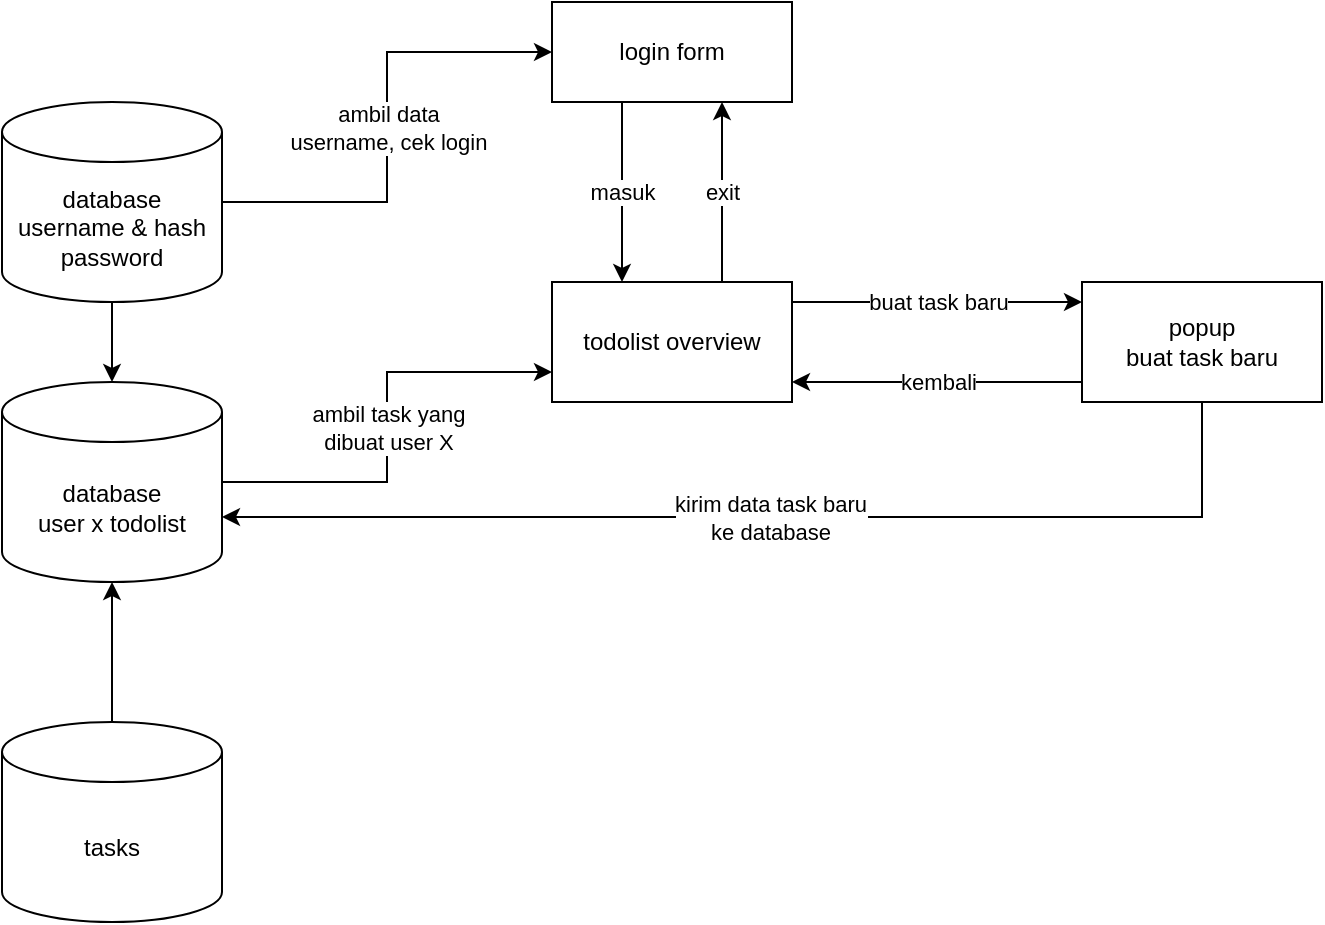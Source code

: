 <mxfile version="16.1.2" type="device"><diagram id="iZysMDRo3JRrZs2B6y1I" name="Page-1"><mxGraphModel dx="716" dy="442" grid="1" gridSize="10" guides="1" tooltips="1" connect="1" arrows="1" fold="1" page="1" pageScale="1" pageWidth="850" pageHeight="1100" math="0" shadow="0"><root><mxCell id="0"/><mxCell id="1" parent="0"/><mxCell id="dpc-Ljfh2qrS0dNtNsQN-5" value="ambil data&lt;br&gt;username, cek login" style="edgeStyle=orthogonalEdgeStyle;rounded=0;orthogonalLoop=1;jettySize=auto;html=1;entryX=0;entryY=0.5;entryDx=0;entryDy=0;" edge="1" parent="1" source="dpc-Ljfh2qrS0dNtNsQN-1" target="dpc-Ljfh2qrS0dNtNsQN-4"><mxGeometry relative="1" as="geometry"/></mxCell><mxCell id="dpc-Ljfh2qrS0dNtNsQN-19" style="edgeStyle=orthogonalEdgeStyle;rounded=0;orthogonalLoop=1;jettySize=auto;html=1;" edge="1" parent="1" source="dpc-Ljfh2qrS0dNtNsQN-1" target="dpc-Ljfh2qrS0dNtNsQN-2"><mxGeometry relative="1" as="geometry"/></mxCell><mxCell id="dpc-Ljfh2qrS0dNtNsQN-1" value="database&lt;br&gt;username &amp;amp; hash&lt;br&gt;password" style="shape=cylinder3;whiteSpace=wrap;html=1;boundedLbl=1;backgroundOutline=1;size=15;" vertex="1" parent="1"><mxGeometry x="90" y="160" width="110" height="100" as="geometry"/></mxCell><mxCell id="dpc-Ljfh2qrS0dNtNsQN-7" value="ambil task yang&lt;br&gt;dibuat user X" style="edgeStyle=orthogonalEdgeStyle;rounded=0;orthogonalLoop=1;jettySize=auto;html=1;entryX=0;entryY=0.75;entryDx=0;entryDy=0;" edge="1" parent="1" source="dpc-Ljfh2qrS0dNtNsQN-2" target="dpc-Ljfh2qrS0dNtNsQN-6"><mxGeometry relative="1" as="geometry"><mxPoint x="330" y="300" as="targetPoint"/></mxGeometry></mxCell><mxCell id="dpc-Ljfh2qrS0dNtNsQN-2" value="database&lt;br&gt;user x todolist" style="shape=cylinder3;whiteSpace=wrap;html=1;boundedLbl=1;backgroundOutline=1;size=15;" vertex="1" parent="1"><mxGeometry x="90" y="300" width="110" height="100" as="geometry"/></mxCell><mxCell id="dpc-Ljfh2qrS0dNtNsQN-14" value="masuk" style="edgeStyle=orthogonalEdgeStyle;rounded=0;orthogonalLoop=1;jettySize=auto;html=1;" edge="1" parent="1" source="dpc-Ljfh2qrS0dNtNsQN-4" target="dpc-Ljfh2qrS0dNtNsQN-6"><mxGeometry relative="1" as="geometry"><Array as="points"><mxPoint x="400" y="210"/><mxPoint x="400" y="210"/></Array></mxGeometry></mxCell><mxCell id="dpc-Ljfh2qrS0dNtNsQN-4" value="login form" style="rounded=0;whiteSpace=wrap;html=1;" vertex="1" parent="1"><mxGeometry x="365" y="110" width="120" height="50" as="geometry"/></mxCell><mxCell id="dpc-Ljfh2qrS0dNtNsQN-11" value="buat task baru" style="edgeStyle=orthogonalEdgeStyle;rounded=0;orthogonalLoop=1;jettySize=auto;html=1;" edge="1" parent="1" source="dpc-Ljfh2qrS0dNtNsQN-6" target="dpc-Ljfh2qrS0dNtNsQN-10"><mxGeometry relative="1" as="geometry"><Array as="points"><mxPoint x="560" y="260"/><mxPoint x="560" y="260"/></Array></mxGeometry></mxCell><mxCell id="dpc-Ljfh2qrS0dNtNsQN-13" value="exit" style="edgeStyle=orthogonalEdgeStyle;rounded=0;orthogonalLoop=1;jettySize=auto;html=1;" edge="1" parent="1" source="dpc-Ljfh2qrS0dNtNsQN-6" target="dpc-Ljfh2qrS0dNtNsQN-4"><mxGeometry relative="1" as="geometry"><Array as="points"><mxPoint x="450" y="190"/><mxPoint x="450" y="190"/></Array></mxGeometry></mxCell><mxCell id="dpc-Ljfh2qrS0dNtNsQN-6" value="todolist overview" style="rounded=0;whiteSpace=wrap;html=1;" vertex="1" parent="1"><mxGeometry x="365" y="250" width="120" height="60" as="geometry"/></mxCell><mxCell id="dpc-Ljfh2qrS0dNtNsQN-12" value="kembali" style="edgeStyle=orthogonalEdgeStyle;rounded=0;orthogonalLoop=1;jettySize=auto;html=1;" edge="1" parent="1" source="dpc-Ljfh2qrS0dNtNsQN-10" target="dpc-Ljfh2qrS0dNtNsQN-6"><mxGeometry relative="1" as="geometry"><Array as="points"><mxPoint x="560" y="300"/><mxPoint x="560" y="300"/></Array></mxGeometry></mxCell><mxCell id="dpc-Ljfh2qrS0dNtNsQN-16" value="kirim data task baru&lt;br&gt;ke database" style="edgeStyle=orthogonalEdgeStyle;rounded=0;orthogonalLoop=1;jettySize=auto;html=1;entryX=1;entryY=0;entryDx=0;entryDy=67.5;entryPerimeter=0;" edge="1" parent="1" source="dpc-Ljfh2qrS0dNtNsQN-10" target="dpc-Ljfh2qrS0dNtNsQN-2"><mxGeometry relative="1" as="geometry"><Array as="points"><mxPoint x="690" y="368"/></Array></mxGeometry></mxCell><mxCell id="dpc-Ljfh2qrS0dNtNsQN-10" value="popup&lt;br&gt;buat task baru" style="rounded=0;whiteSpace=wrap;html=1;" vertex="1" parent="1"><mxGeometry x="630" y="250" width="120" height="60" as="geometry"/></mxCell><mxCell id="dpc-Ljfh2qrS0dNtNsQN-20" style="edgeStyle=orthogonalEdgeStyle;rounded=0;orthogonalLoop=1;jettySize=auto;html=1;" edge="1" parent="1" source="dpc-Ljfh2qrS0dNtNsQN-17" target="dpc-Ljfh2qrS0dNtNsQN-2"><mxGeometry relative="1" as="geometry"/></mxCell><mxCell id="dpc-Ljfh2qrS0dNtNsQN-17" value="tasks" style="shape=cylinder3;whiteSpace=wrap;html=1;boundedLbl=1;backgroundOutline=1;size=15;" vertex="1" parent="1"><mxGeometry x="90" y="470" width="110" height="100" as="geometry"/></mxCell></root></mxGraphModel></diagram></mxfile>